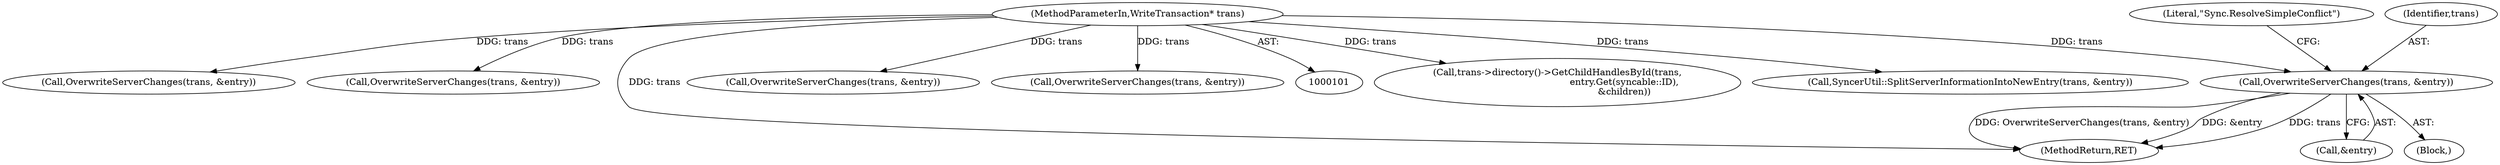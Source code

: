 digraph "0_Chrome_fcd3a7a671ecf2d5f46ea34787d27507a914d2f5_5@API" {
"1000325" [label="(Call,OverwriteServerChanges(trans, &entry))"];
"1000102" [label="(MethodParameterIn,WriteTransaction* trans)"];
"1000442" [label="(Call,trans->directory()->GetChildHandlesById(trans,\n                                              entry.Get(syncable::ID),\n                                              &children))"];
"1000325" [label="(Call,OverwriteServerChanges(trans, &entry))"];
"1000494" [label="(Call,SyncerUtil::SplitServerInformationIntoNewEntry(trans, &entry))"];
"1000397" [label="(Call,OverwriteServerChanges(trans, &entry))"];
"1000471" [label="(Call,OverwriteServerChanges(trans, &entry))"];
"1000517" [label="(MethodReturn,RET)"];
"1000327" [label="(Call,&entry)"];
"1000330" [label="(Literal,\"Sync.ResolveSimpleConflict\")"];
"1000326" [label="(Identifier,trans)"];
"1000355" [label="(Call,OverwriteServerChanges(trans, &entry))"];
"1000379" [label="(Call,OverwriteServerChanges(trans, &entry))"];
"1000296" [label="(Block,)"];
"1000102" [label="(MethodParameterIn,WriteTransaction* trans)"];
"1000325" -> "1000296"  [label="AST: "];
"1000325" -> "1000327"  [label="CFG: "];
"1000326" -> "1000325"  [label="AST: "];
"1000327" -> "1000325"  [label="AST: "];
"1000330" -> "1000325"  [label="CFG: "];
"1000325" -> "1000517"  [label="DDG: trans"];
"1000325" -> "1000517"  [label="DDG: OverwriteServerChanges(trans, &entry)"];
"1000325" -> "1000517"  [label="DDG: &entry"];
"1000102" -> "1000325"  [label="DDG: trans"];
"1000102" -> "1000101"  [label="AST: "];
"1000102" -> "1000517"  [label="DDG: trans"];
"1000102" -> "1000355"  [label="DDG: trans"];
"1000102" -> "1000379"  [label="DDG: trans"];
"1000102" -> "1000397"  [label="DDG: trans"];
"1000102" -> "1000442"  [label="DDG: trans"];
"1000102" -> "1000471"  [label="DDG: trans"];
"1000102" -> "1000494"  [label="DDG: trans"];
}
